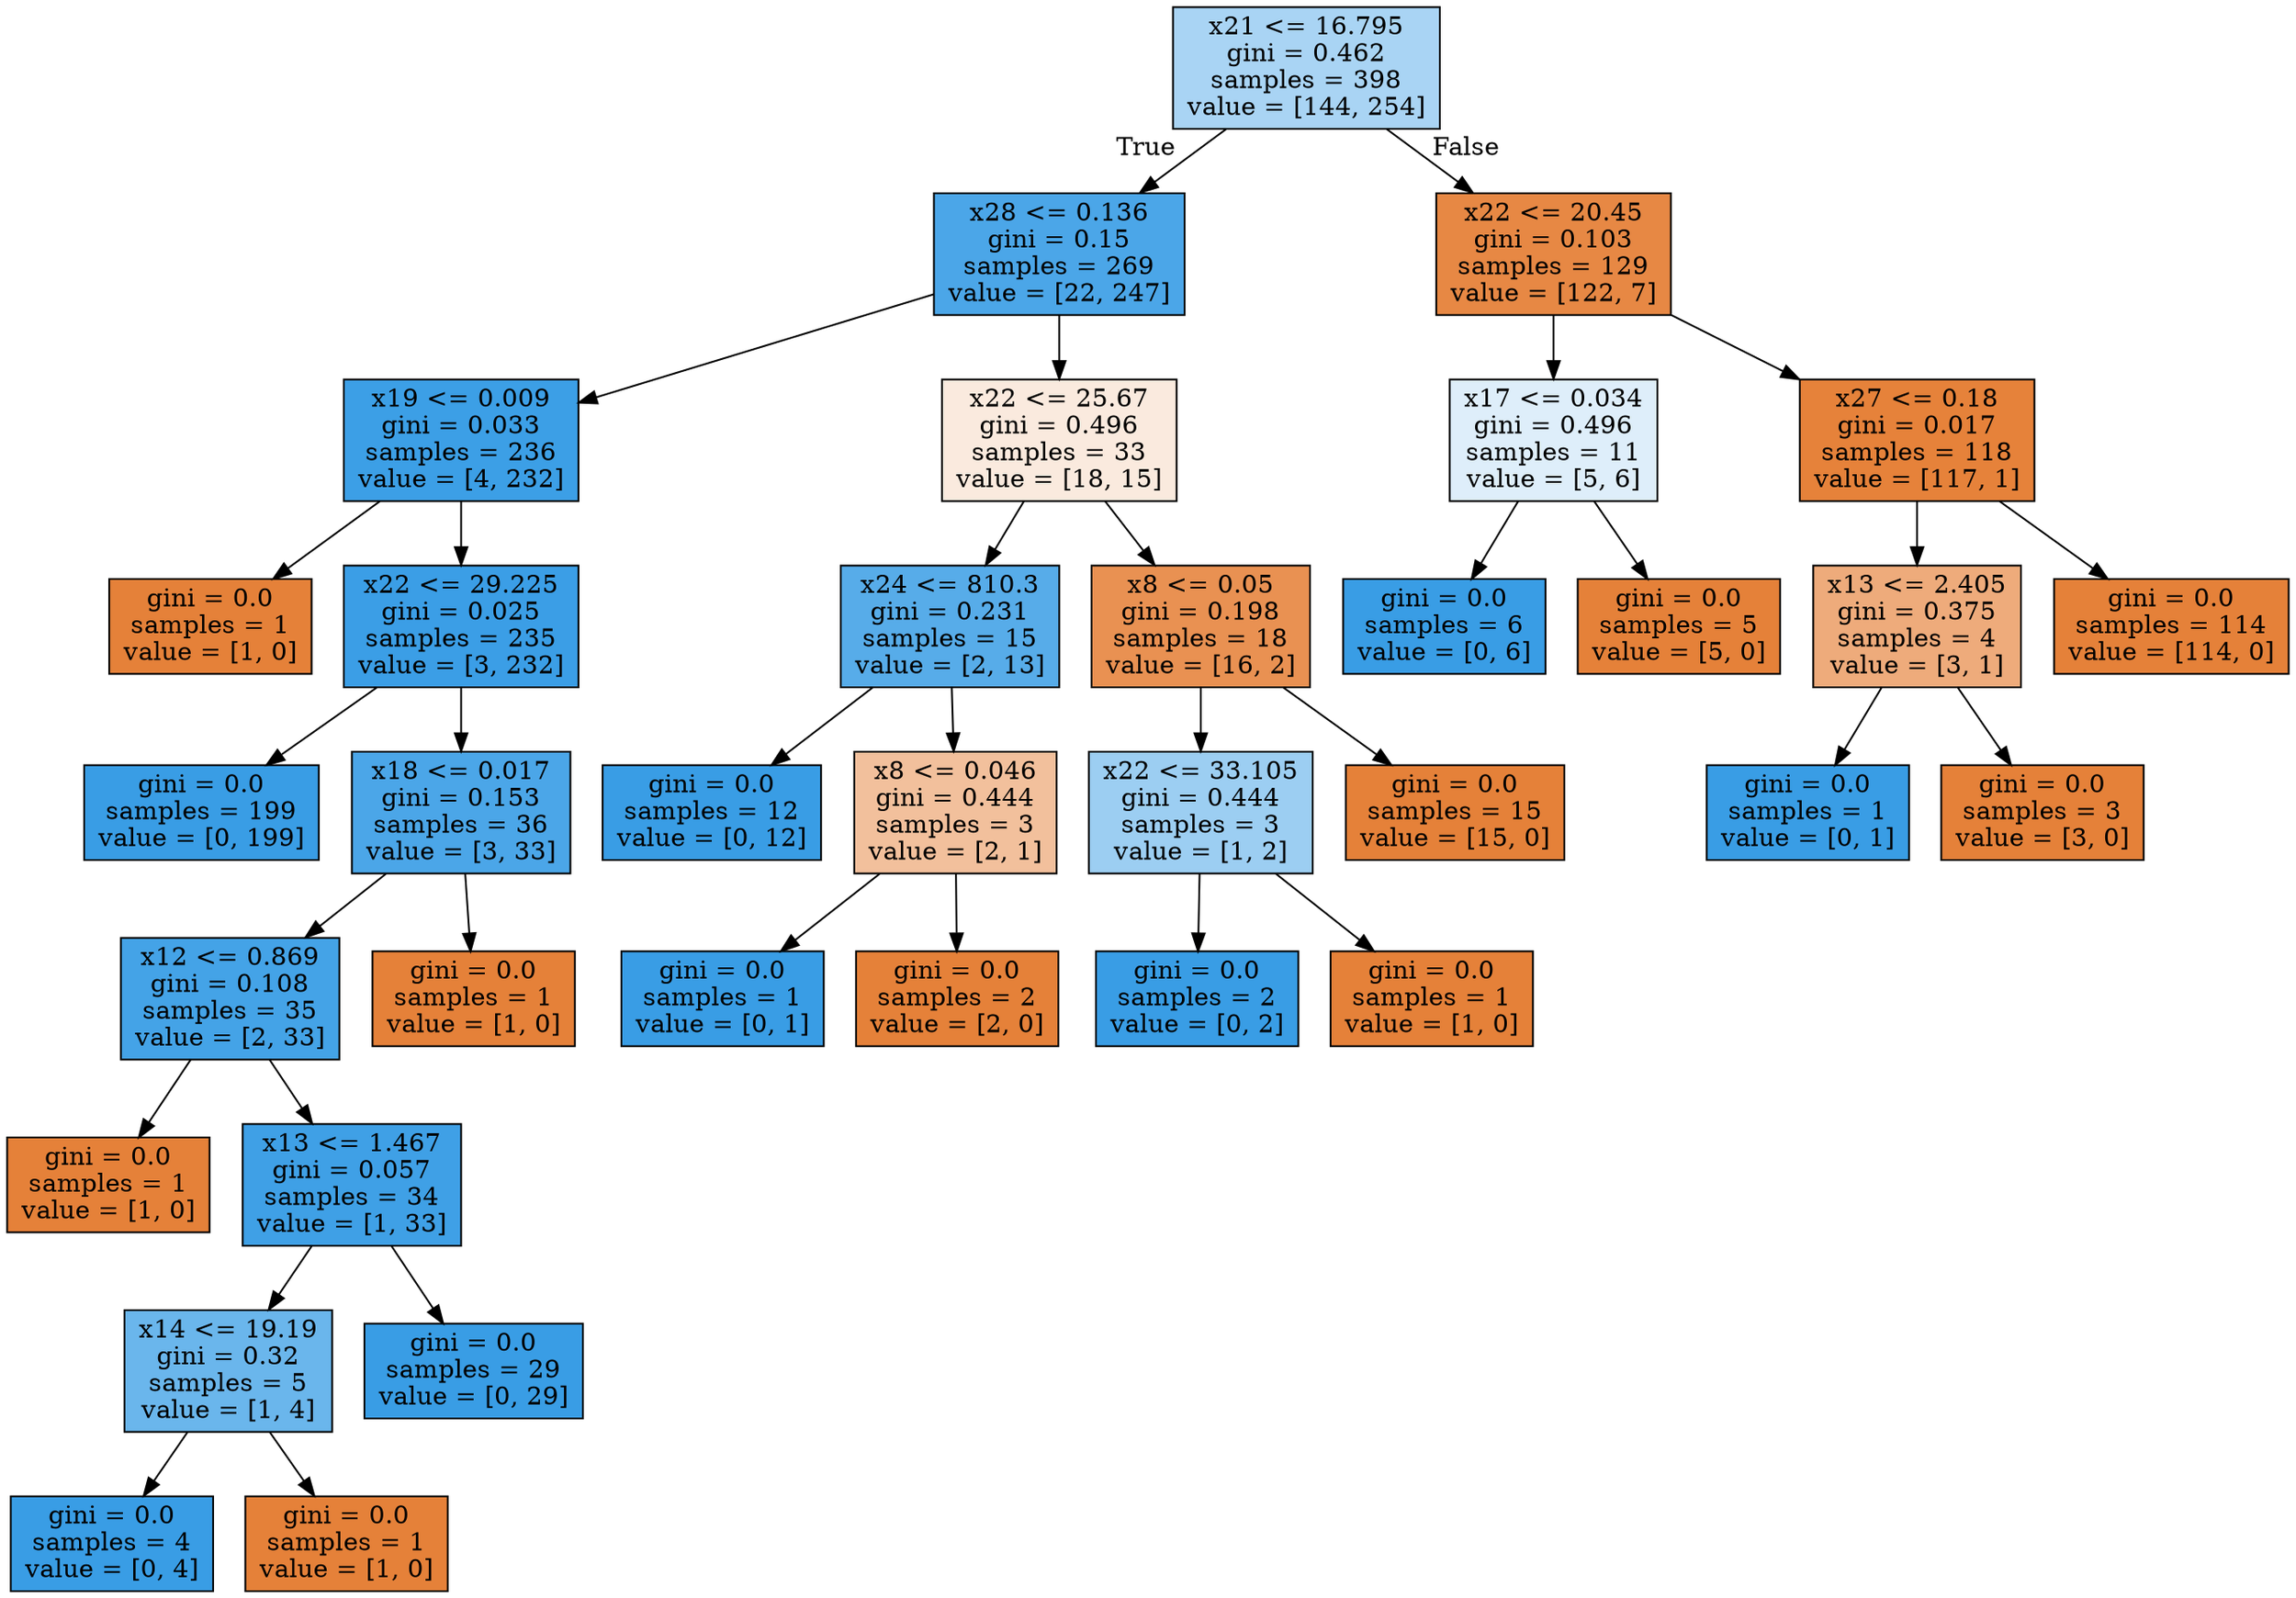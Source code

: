 digraph Tree {
node [shape=box, style="filled", color="black"] ;
0 [label="x21 <= 16.795\ngini = 0.462\nsamples = 398\nvalue = [144, 254]", fillcolor="#399de56e"] ;
1 [label="x28 <= 0.136\ngini = 0.15\nsamples = 269\nvalue = [22, 247]", fillcolor="#399de5e8"] ;
0 -> 1 [labeldistance=2.5, labelangle=45, headlabel="True"] ;
2 [label="x19 <= 0.009\ngini = 0.033\nsamples = 236\nvalue = [4, 232]", fillcolor="#399de5fb"] ;
1 -> 2 ;
3 [label="gini = 0.0\nsamples = 1\nvalue = [1, 0]", fillcolor="#e58139ff"] ;
2 -> 3 ;
4 [label="x22 <= 29.225\ngini = 0.025\nsamples = 235\nvalue = [3, 232]", fillcolor="#399de5fc"] ;
2 -> 4 ;
5 [label="gini = 0.0\nsamples = 199\nvalue = [0, 199]", fillcolor="#399de5ff"] ;
4 -> 5 ;
6 [label="x18 <= 0.017\ngini = 0.153\nsamples = 36\nvalue = [3, 33]", fillcolor="#399de5e8"] ;
4 -> 6 ;
7 [label="x12 <= 0.869\ngini = 0.108\nsamples = 35\nvalue = [2, 33]", fillcolor="#399de5f0"] ;
6 -> 7 ;
8 [label="gini = 0.0\nsamples = 1\nvalue = [1, 0]", fillcolor="#e58139ff"] ;
7 -> 8 ;
9 [label="x13 <= 1.467\ngini = 0.057\nsamples = 34\nvalue = [1, 33]", fillcolor="#399de5f7"] ;
7 -> 9 ;
10 [label="x14 <= 19.19\ngini = 0.32\nsamples = 5\nvalue = [1, 4]", fillcolor="#399de5bf"] ;
9 -> 10 ;
11 [label="gini = 0.0\nsamples = 4\nvalue = [0, 4]", fillcolor="#399de5ff"] ;
10 -> 11 ;
12 [label="gini = 0.0\nsamples = 1\nvalue = [1, 0]", fillcolor="#e58139ff"] ;
10 -> 12 ;
13 [label="gini = 0.0\nsamples = 29\nvalue = [0, 29]", fillcolor="#399de5ff"] ;
9 -> 13 ;
14 [label="gini = 0.0\nsamples = 1\nvalue = [1, 0]", fillcolor="#e58139ff"] ;
6 -> 14 ;
15 [label="x22 <= 25.67\ngini = 0.496\nsamples = 33\nvalue = [18, 15]", fillcolor="#e581392a"] ;
1 -> 15 ;
16 [label="x24 <= 810.3\ngini = 0.231\nsamples = 15\nvalue = [2, 13]", fillcolor="#399de5d8"] ;
15 -> 16 ;
17 [label="gini = 0.0\nsamples = 12\nvalue = [0, 12]", fillcolor="#399de5ff"] ;
16 -> 17 ;
18 [label="x8 <= 0.046\ngini = 0.444\nsamples = 3\nvalue = [2, 1]", fillcolor="#e581397f"] ;
16 -> 18 ;
19 [label="gini = 0.0\nsamples = 1\nvalue = [0, 1]", fillcolor="#399de5ff"] ;
18 -> 19 ;
20 [label="gini = 0.0\nsamples = 2\nvalue = [2, 0]", fillcolor="#e58139ff"] ;
18 -> 20 ;
21 [label="x8 <= 0.05\ngini = 0.198\nsamples = 18\nvalue = [16, 2]", fillcolor="#e58139df"] ;
15 -> 21 ;
22 [label="x22 <= 33.105\ngini = 0.444\nsamples = 3\nvalue = [1, 2]", fillcolor="#399de57f"] ;
21 -> 22 ;
23 [label="gini = 0.0\nsamples = 2\nvalue = [0, 2]", fillcolor="#399de5ff"] ;
22 -> 23 ;
24 [label="gini = 0.0\nsamples = 1\nvalue = [1, 0]", fillcolor="#e58139ff"] ;
22 -> 24 ;
25 [label="gini = 0.0\nsamples = 15\nvalue = [15, 0]", fillcolor="#e58139ff"] ;
21 -> 25 ;
26 [label="x22 <= 20.45\ngini = 0.103\nsamples = 129\nvalue = [122, 7]", fillcolor="#e58139f0"] ;
0 -> 26 [labeldistance=2.5, labelangle=-45, headlabel="False"] ;
27 [label="x17 <= 0.034\ngini = 0.496\nsamples = 11\nvalue = [5, 6]", fillcolor="#399de52a"] ;
26 -> 27 ;
28 [label="gini = 0.0\nsamples = 6\nvalue = [0, 6]", fillcolor="#399de5ff"] ;
27 -> 28 ;
29 [label="gini = 0.0\nsamples = 5\nvalue = [5, 0]", fillcolor="#e58139ff"] ;
27 -> 29 ;
30 [label="x27 <= 0.18\ngini = 0.017\nsamples = 118\nvalue = [117, 1]", fillcolor="#e58139fd"] ;
26 -> 30 ;
31 [label="x13 <= 2.405\ngini = 0.375\nsamples = 4\nvalue = [3, 1]", fillcolor="#e58139aa"] ;
30 -> 31 ;
32 [label="gini = 0.0\nsamples = 1\nvalue = [0, 1]", fillcolor="#399de5ff"] ;
31 -> 32 ;
33 [label="gini = 0.0\nsamples = 3\nvalue = [3, 0]", fillcolor="#e58139ff"] ;
31 -> 33 ;
34 [label="gini = 0.0\nsamples = 114\nvalue = [114, 0]", fillcolor="#e58139ff"] ;
30 -> 34 ;
}